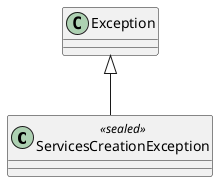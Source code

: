 @startuml
class ServicesCreationException <<sealed>> {
}
Exception <|-- ServicesCreationException
@enduml
